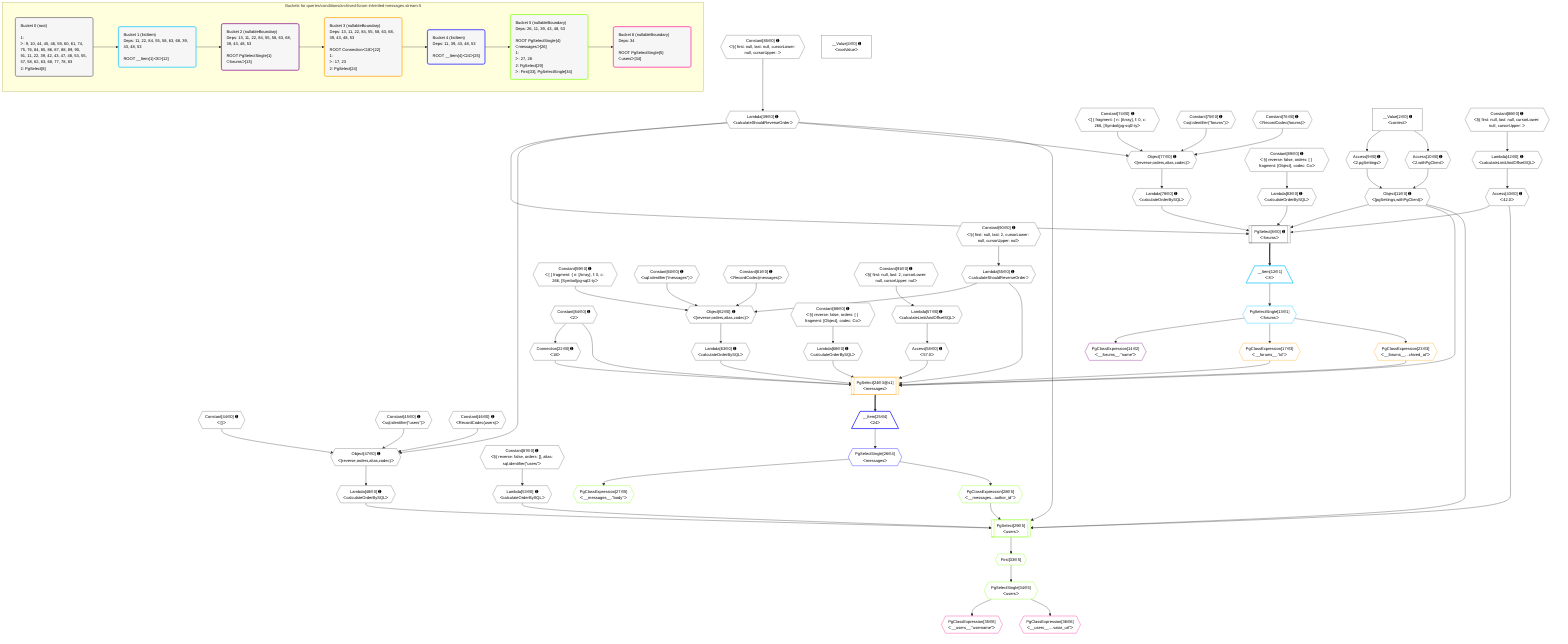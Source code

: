 %%{init: {'themeVariables': { 'fontSize': '12px'}}}%%
graph TD
    classDef path fill:#eee,stroke:#000,color:#000
    classDef plan fill:#fff,stroke-width:1px,color:#000
    classDef itemplan fill:#fff,stroke-width:2px,color:#000
    classDef unbatchedplan fill:#dff,stroke-width:1px,color:#000
    classDef sideeffectplan fill:#fcc,stroke-width:2px,color:#000
    classDef bucket fill:#f6f6f6,color:#000,stroke-width:2px,text-align:left


    %% plan dependencies
    PgSelect8[["PgSelect[8∈0] ➊<br />ᐸforumsᐳ"]]:::plan
    Object11{{"Object[11∈0] ➊<br />ᐸ{pgSettings,withPgClient}ᐳ"}}:::plan
    Lambda39{{"Lambda[39∈0] ➊<br />ᐸcalculateShouldReverseOrderᐳ"}}:::plan
    Access43{{"Access[43∈0] ➊<br />ᐸ42.0ᐳ"}}:::plan
    Lambda78{{"Lambda[78∈0] ➊<br />ᐸcalculateOrderBySQLᐳ"}}:::plan
    Lambda83{{"Lambda[83∈0] ➊<br />ᐸcalculateOrderBySQLᐳ"}}:::plan
    Object11 & Lambda39 & Access43 & Lambda78 & Lambda83 --> PgSelect8
    Object47{{"Object[47∈0] ➊<br />ᐸ{reverse,orders,alias,codec}ᐳ"}}:::plan
    Constant44{{"Constant[44∈0] ➊<br />ᐸ[]ᐳ"}}:::plan
    Constant45{{"Constant[45∈0] ➊<br />ᐸsql.identifier(”users”)ᐳ"}}:::plan
    Constant46{{"Constant[46∈0] ➊<br />ᐸRecordCodec(users)ᐳ"}}:::plan
    Lambda39 & Constant44 & Constant45 & Constant46 --> Object47
    Object62{{"Object[62∈0] ➊<br />ᐸ{reverse,orders,alias,codec}ᐳ"}}:::plan
    Lambda55{{"Lambda[55∈0] ➊<br />ᐸcalculateShouldReverseOrderᐳ"}}:::plan
    Constant59{{"Constant[59∈0] ➊<br />ᐸ[ { fragment: { n: [Array], f: 0, c: 266, [Symbol(pg-sql2-tyᐳ"}}:::plan
    Constant60{{"Constant[60∈0] ➊<br />ᐸsql.identifier(”messages”)ᐳ"}}:::plan
    Constant61{{"Constant[61∈0] ➊<br />ᐸRecordCodec(messages)ᐳ"}}:::plan
    Lambda55 & Constant59 & Constant60 & Constant61 --> Object62
    Object77{{"Object[77∈0] ➊<br />ᐸ{reverse,orders,alias,codec}ᐳ"}}:::plan
    Constant74{{"Constant[74∈0] ➊<br />ᐸ[ { fragment: { n: [Array], f: 0, c: 266, [Symbol(pg-sql2-tyᐳ"}}:::plan
    Constant75{{"Constant[75∈0] ➊<br />ᐸsql.identifier(”forums”)ᐳ"}}:::plan
    Constant76{{"Constant[76∈0] ➊<br />ᐸRecordCodec(forums)ᐳ"}}:::plan
    Lambda39 & Constant74 & Constant75 & Constant76 --> Object77
    Access9{{"Access[9∈0] ➊<br />ᐸ2.pgSettingsᐳ"}}:::plan
    Access10{{"Access[10∈0] ➊<br />ᐸ2.withPgClientᐳ"}}:::plan
    Access9 & Access10 --> Object11
    __Value2["__Value[2∈0] ➊<br />ᐸcontextᐳ"]:::plan
    __Value2 --> Access9
    __Value2 --> Access10
    Connection22{{"Connection[22∈0] ➊<br />ᐸ18ᐳ"}}:::plan
    Constant84{{"Constant[84∈0] ➊<br />ᐸ2ᐳ"}}:::plan
    Constant84 --> Connection22
    Constant85{{"Constant[85∈0] ➊<br />ᐸ§{ first: null, last: null, cursorLower: null, cursorUpper: ᐳ"}}:::plan
    Constant85 --> Lambda39
    Lambda42{{"Lambda[42∈0] ➊<br />ᐸcalculateLimitAndOffsetSQLᐳ"}}:::plan
    Constant86{{"Constant[86∈0] ➊<br />ᐸ§{ first: null, last: null, cursorLower: null, cursorUpper: ᐳ"}}:::plan
    Constant86 --> Lambda42
    Lambda42 --> Access43
    Lambda48{{"Lambda[48∈0] ➊<br />ᐸcalculateOrderBySQLᐳ"}}:::plan
    Object47 --> Lambda48
    Lambda53{{"Lambda[53∈0] ➊<br />ᐸcalculateOrderBySQLᐳ"}}:::plan
    Constant87{{"Constant[87∈0] ➊<br />ᐸ§{ reverse: false, orders: [], alias: sql.identifier(”users”ᐳ"}}:::plan
    Constant87 --> Lambda53
    Constant90{{"Constant[90∈0] ➊<br />ᐸ§{ first: null, last: 2, cursorLower: null, cursorUpper: nulᐳ"}}:::plan
    Constant90 --> Lambda55
    Lambda57{{"Lambda[57∈0] ➊<br />ᐸcalculateLimitAndOffsetSQLᐳ"}}:::plan
    Constant91{{"Constant[91∈0] ➊<br />ᐸ§{ first: null, last: 2, cursorLower: null, cursorUpper: nulᐳ"}}:::plan
    Constant91 --> Lambda57
    Access58{{"Access[58∈0] ➊<br />ᐸ57.0ᐳ"}}:::plan
    Lambda57 --> Access58
    Lambda63{{"Lambda[63∈0] ➊<br />ᐸcalculateOrderBySQLᐳ"}}:::plan
    Object62 --> Lambda63
    Lambda68{{"Lambda[68∈0] ➊<br />ᐸcalculateOrderBySQLᐳ"}}:::plan
    Constant88{{"Constant[88∈0] ➊<br />ᐸ§{ reverse: false, orders: [ { fragment: [Object], codec: Coᐳ"}}:::plan
    Constant88 --> Lambda68
    Object77 --> Lambda78
    Constant89{{"Constant[89∈0] ➊<br />ᐸ§{ reverse: false, orders: [ { fragment: [Object], codec: Coᐳ"}}:::plan
    Constant89 --> Lambda83
    __Value4["__Value[4∈0] ➊<br />ᐸrootValueᐳ"]:::plan
    __Item12[/"__Item[12∈1]<br />ᐸ8ᐳ"\]:::itemplan
    PgSelect8 ==> __Item12
    PgSelectSingle13{{"PgSelectSingle[13∈1]<br />ᐸforumsᐳ"}}:::plan
    __Item12 --> PgSelectSingle13
    PgClassExpression14{{"PgClassExpression[14∈2]<br />ᐸ__forums__.”name”ᐳ"}}:::plan
    PgSelectSingle13 --> PgClassExpression14
    PgSelect24[["PgSelect[24∈3@s1]<br />ᐸmessagesᐳ"]]:::plan
    PgClassExpression17{{"PgClassExpression[17∈3]<br />ᐸ__forums__.”id”ᐳ"}}:::plan
    PgClassExpression23{{"PgClassExpression[23∈3]<br />ᐸ__forums__...chived_at”ᐳ"}}:::plan
    Object11 & PgClassExpression17 & PgClassExpression23 & Connection22 & Constant84 & Lambda55 & Access58 & Lambda63 & Lambda68 --> PgSelect24
    PgSelectSingle13 --> PgClassExpression17
    PgSelectSingle13 --> PgClassExpression23
    __Item25[/"__Item[25∈4]<br />ᐸ24ᐳ"\]:::itemplan
    PgSelect24 ==> __Item25
    PgSelectSingle26{{"PgSelectSingle[26∈4]<br />ᐸmessagesᐳ"}}:::plan
    __Item25 --> PgSelectSingle26
    PgSelect29[["PgSelect[29∈5]<br />ᐸusersᐳ"]]:::plan
    PgClassExpression28{{"PgClassExpression[28∈5]<br />ᐸ__messages...author_id”ᐳ"}}:::plan
    Object11 & PgClassExpression28 & Lambda39 & Access43 & Lambda48 & Lambda53 --> PgSelect29
    PgClassExpression27{{"PgClassExpression[27∈5]<br />ᐸ__messages__.”body”ᐳ"}}:::plan
    PgSelectSingle26 --> PgClassExpression27
    PgSelectSingle26 --> PgClassExpression28
    First33{{"First[33∈5]"}}:::plan
    PgSelect29 --> First33
    PgSelectSingle34{{"PgSelectSingle[34∈5]<br />ᐸusersᐳ"}}:::plan
    First33 --> PgSelectSingle34
    PgClassExpression35{{"PgClassExpression[35∈6]<br />ᐸ__users__.”username”ᐳ"}}:::plan
    PgSelectSingle34 --> PgClassExpression35
    PgClassExpression36{{"PgClassExpression[36∈6]<br />ᐸ__users__....vatar_url”ᐳ"}}:::plan
    PgSelectSingle34 --> PgClassExpression36

    %% define steps

    subgraph "Buckets for queries/conditions/archived-forum-inherited-messages.stream-5"
    Bucket0("Bucket 0 (root)<br /><br />1: <br />ᐳ: 9, 10, 44, 45, 46, 59, 60, 61, 74, 75, 76, 84, 85, 86, 87, 88, 89, 90, 91, 11, 22, 39, 42, 43, 47, 48, 53, 55, 57, 58, 62, 63, 68, 77, 78, 83<br />2: PgSelect[8]"):::bucket
    classDef bucket0 stroke:#696969
    class Bucket0,__Value2,__Value4,PgSelect8,Access9,Access10,Object11,Connection22,Lambda39,Lambda42,Access43,Constant44,Constant45,Constant46,Object47,Lambda48,Lambda53,Lambda55,Lambda57,Access58,Constant59,Constant60,Constant61,Object62,Lambda63,Lambda68,Constant74,Constant75,Constant76,Object77,Lambda78,Lambda83,Constant84,Constant85,Constant86,Constant87,Constant88,Constant89,Constant90,Constant91 bucket0
    Bucket1("Bucket 1 (listItem)<br />Deps: 11, 22, 84, 55, 58, 63, 68, 39, 43, 48, 53<br /><br />ROOT __Item{1}ᐸ8ᐳ[12]"):::bucket
    classDef bucket1 stroke:#00bfff
    class Bucket1,__Item12,PgSelectSingle13 bucket1
    Bucket2("Bucket 2 (nullableBoundary)<br />Deps: 13, 11, 22, 84, 55, 58, 63, 68, 39, 43, 48, 53<br /><br />ROOT PgSelectSingle{1}ᐸforumsᐳ[13]"):::bucket
    classDef bucket2 stroke:#7f007f
    class Bucket2,PgClassExpression14 bucket2
    Bucket3("Bucket 3 (nullableBoundary)<br />Deps: 13, 11, 22, 84, 55, 58, 63, 68, 39, 43, 48, 53<br /><br />ROOT Connectionᐸ18ᐳ[22]<br />1: <br />ᐳ: 17, 23<br />2: PgSelect[24]"):::bucket
    classDef bucket3 stroke:#ffa500
    class Bucket3,PgClassExpression17,PgClassExpression23,PgSelect24 bucket3
    Bucket4("Bucket 4 (listItem)<br />Deps: 11, 39, 43, 48, 53<br /><br />ROOT __Item{4}ᐸ24ᐳ[25]"):::bucket
    classDef bucket4 stroke:#0000ff
    class Bucket4,__Item25,PgSelectSingle26 bucket4
    Bucket5("Bucket 5 (nullableBoundary)<br />Deps: 26, 11, 39, 43, 48, 53<br /><br />ROOT PgSelectSingle{4}ᐸmessagesᐳ[26]<br />1: <br />ᐳ: 27, 28<br />2: PgSelect[29]<br />ᐳ: First[33], PgSelectSingle[34]"):::bucket
    classDef bucket5 stroke:#7fff00
    class Bucket5,PgClassExpression27,PgClassExpression28,PgSelect29,First33,PgSelectSingle34 bucket5
    Bucket6("Bucket 6 (nullableBoundary)<br />Deps: 34<br /><br />ROOT PgSelectSingle{5}ᐸusersᐳ[34]"):::bucket
    classDef bucket6 stroke:#ff1493
    class Bucket6,PgClassExpression35,PgClassExpression36 bucket6
    Bucket0 --> Bucket1
    Bucket1 --> Bucket2
    Bucket2 --> Bucket3
    Bucket3 --> Bucket4
    Bucket4 --> Bucket5
    Bucket5 --> Bucket6
    end